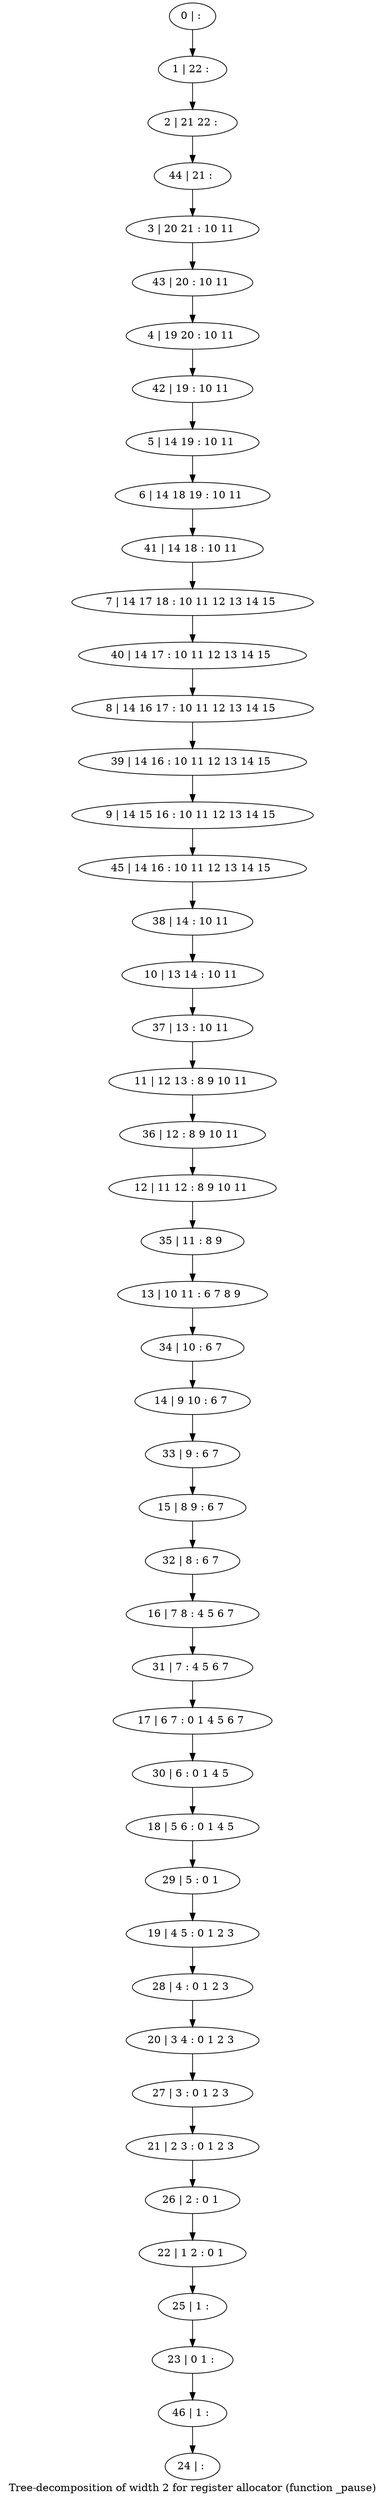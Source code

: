digraph G {
graph [label="Tree-decomposition of width 2 for register allocator (function _pause)"]
0[label="0 | : "];
1[label="1 | 22 : "];
2[label="2 | 21 22 : "];
3[label="3 | 20 21 : 10 11 "];
4[label="4 | 19 20 : 10 11 "];
5[label="5 | 14 19 : 10 11 "];
6[label="6 | 14 18 19 : 10 11 "];
7[label="7 | 14 17 18 : 10 11 12 13 14 15 "];
8[label="8 | 14 16 17 : 10 11 12 13 14 15 "];
9[label="9 | 14 15 16 : 10 11 12 13 14 15 "];
10[label="10 | 13 14 : 10 11 "];
11[label="11 | 12 13 : 8 9 10 11 "];
12[label="12 | 11 12 : 8 9 10 11 "];
13[label="13 | 10 11 : 6 7 8 9 "];
14[label="14 | 9 10 : 6 7 "];
15[label="15 | 8 9 : 6 7 "];
16[label="16 | 7 8 : 4 5 6 7 "];
17[label="17 | 6 7 : 0 1 4 5 6 7 "];
18[label="18 | 5 6 : 0 1 4 5 "];
19[label="19 | 4 5 : 0 1 2 3 "];
20[label="20 | 3 4 : 0 1 2 3 "];
21[label="21 | 2 3 : 0 1 2 3 "];
22[label="22 | 1 2 : 0 1 "];
23[label="23 | 0 1 : "];
24[label="24 | : "];
25[label="25 | 1 : "];
26[label="26 | 2 : 0 1 "];
27[label="27 | 3 : 0 1 2 3 "];
28[label="28 | 4 : 0 1 2 3 "];
29[label="29 | 5 : 0 1 "];
30[label="30 | 6 : 0 1 4 5 "];
31[label="31 | 7 : 4 5 6 7 "];
32[label="32 | 8 : 6 7 "];
33[label="33 | 9 : 6 7 "];
34[label="34 | 10 : 6 7 "];
35[label="35 | 11 : 8 9 "];
36[label="36 | 12 : 8 9 10 11 "];
37[label="37 | 13 : 10 11 "];
38[label="38 | 14 : 10 11 "];
39[label="39 | 14 16 : 10 11 12 13 14 15 "];
40[label="40 | 14 17 : 10 11 12 13 14 15 "];
41[label="41 | 14 18 : 10 11 "];
42[label="42 | 19 : 10 11 "];
43[label="43 | 20 : 10 11 "];
44[label="44 | 21 : "];
45[label="45 | 14 16 : 10 11 12 13 14 15 "];
46[label="46 | 1 : "];
0->1 ;
1->2 ;
5->6 ;
25->23 ;
22->25 ;
26->22 ;
21->26 ;
27->21 ;
20->27 ;
28->20 ;
19->28 ;
29->19 ;
18->29 ;
30->18 ;
17->30 ;
31->17 ;
16->31 ;
32->16 ;
15->32 ;
33->15 ;
14->33 ;
34->14 ;
13->34 ;
35->13 ;
12->35 ;
36->12 ;
11->36 ;
37->11 ;
10->37 ;
38->10 ;
39->9 ;
8->39 ;
40->8 ;
7->40 ;
41->7 ;
6->41 ;
42->5 ;
4->42 ;
43->4 ;
3->43 ;
44->3 ;
2->44 ;
45->38 ;
9->45 ;
46->24 ;
23->46 ;
}
